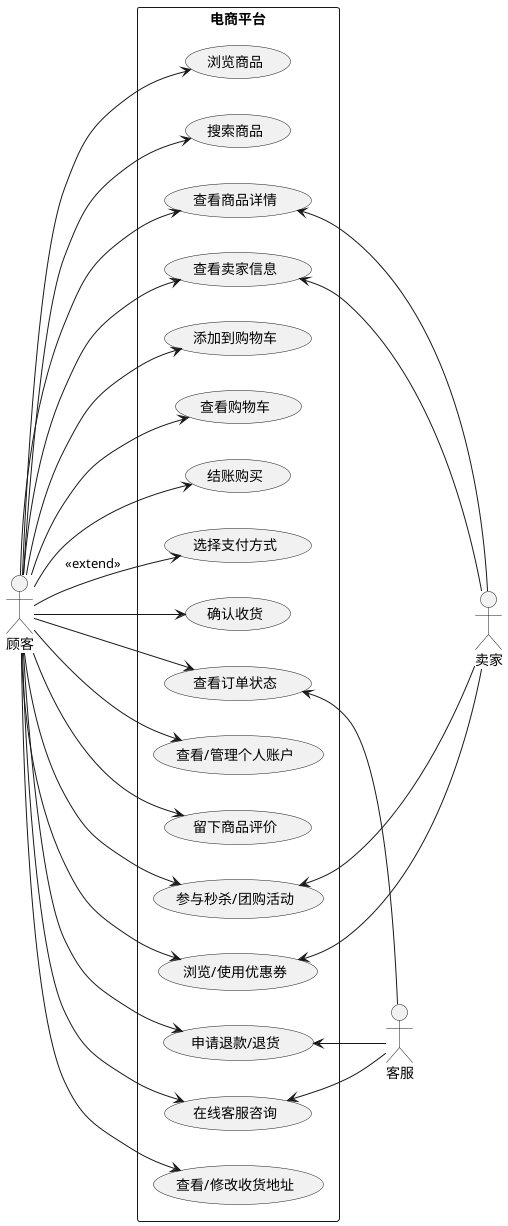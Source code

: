 @startuml
left to right direction
skinparam packageStyle rect

package "电商平台" {

    usecase "浏览商品" as UC1
    usecase "搜索商品" as UC2
    usecase "查看商品详情" as UC3
    usecase "查看卖家信息" as UC4
    usecase "添加到购物车" as UC5
    usecase "查看购物车" as UC6
    usecase "结账购买" as UC7
    usecase "选择支付方式" as UC8
    usecase "确认收货" as UC9
    usecase "查看订单状态" as UC10
    usecase "查看/管理个人账户" as UC11
    usecase "留下商品评价" as UC12
    usecase "参与秒杀/团购活动" as UC13
    usecase "浏览/使用优惠券" as UC14
    usecase "申请退款/退货" as UC15
    usecase "在线客服咨询" as UC16
    usecase "查看/修改收货地址" as UC17

}

'UC7-->UC8

actor "顾客" as Customer
actor "客服" as Support
actor "卖家" as Seller
'actor "支付平台" as PaymentPlatform

Customer --> UC1
Customer --> UC2
Customer --> UC3
Customer --> UC4
Customer --> UC5
Customer --> UC6
Customer --> UC7
Customer --> UC9
Customer --> UC10
Customer --> UC11
Customer --> UC12
Customer --> UC13
Customer --> UC14
Customer --> UC15
Customer --> UC16
Customer -------> UC17
Customer --> UC8 : <<extend>>

/'Seller -left-> UC3
Seller -left-> UC13
Seller -left-> UC14
Seller -left-> UC4'/
UC13 <--- Seller
UC14 <--- Seller
UC4 <--- Seller
UC3 <--- Seller

UC10 <-- Support
UC15 <-- Support
UC16 <-- Support

/'Support --> UC10
Support --> UC15
Support --> UC16'/

'PaymentPlatform <-- UC8
@enduml
